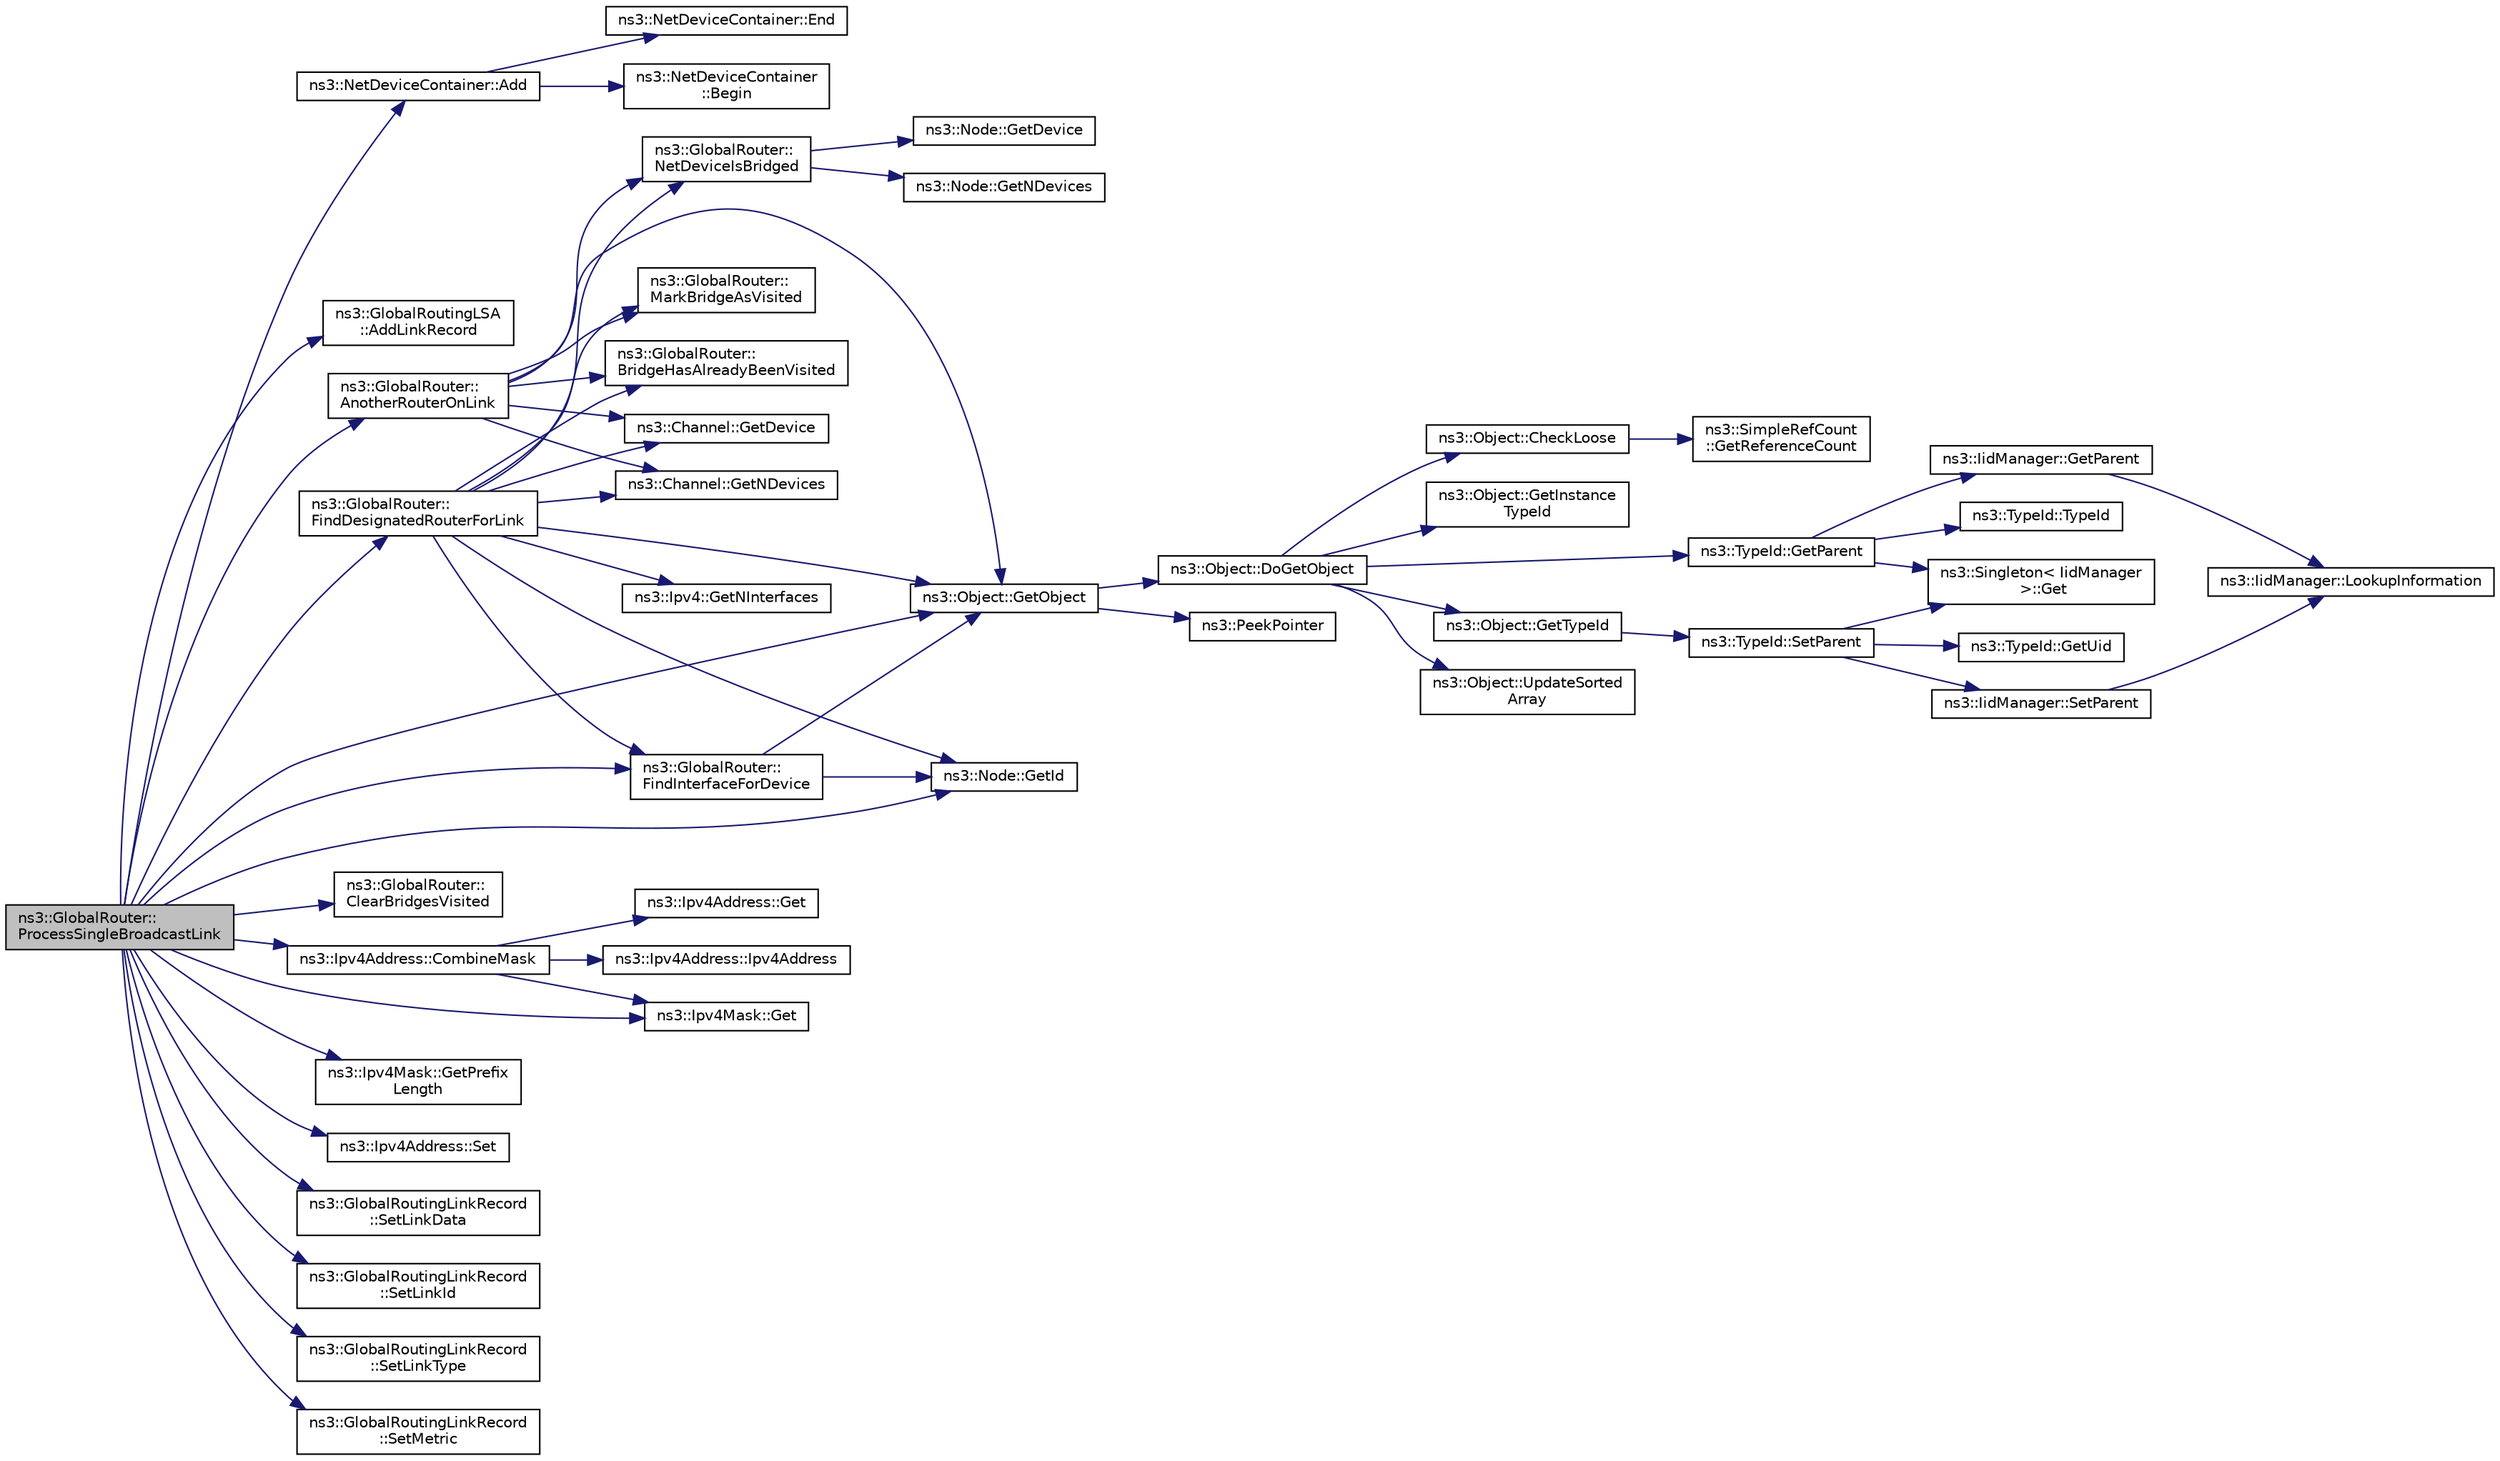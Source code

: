 digraph "ns3::GlobalRouter::ProcessSingleBroadcastLink"
{
 // LATEX_PDF_SIZE
  edge [fontname="Helvetica",fontsize="10",labelfontname="Helvetica",labelfontsize="10"];
  node [fontname="Helvetica",fontsize="10",shape=record];
  rankdir="LR";
  Node1 [label="ns3::GlobalRouter::\lProcessSingleBroadcastLink",height=0.2,width=0.4,color="black", fillcolor="grey75", style="filled", fontcolor="black",tooltip="Process a single broadcast link."];
  Node1 -> Node2 [color="midnightblue",fontsize="10",style="solid",fontname="Helvetica"];
  Node2 [label="ns3::NetDeviceContainer::Add",height=0.2,width=0.4,color="black", fillcolor="white", style="filled",URL="$classns3_1_1_net_device_container.html#a7ca8bc1d7ec00fd4fcc63869987fbda5",tooltip="Append the contents of another NetDeviceContainer to the end of this container."];
  Node2 -> Node3 [color="midnightblue",fontsize="10",style="solid",fontname="Helvetica"];
  Node3 [label="ns3::NetDeviceContainer\l::Begin",height=0.2,width=0.4,color="black", fillcolor="white", style="filled",URL="$classns3_1_1_net_device_container.html#a4ddc336af319061f5b61c515f0453242",tooltip="Get an iterator which refers to the first NetDevice in the container."];
  Node2 -> Node4 [color="midnightblue",fontsize="10",style="solid",fontname="Helvetica"];
  Node4 [label="ns3::NetDeviceContainer::End",height=0.2,width=0.4,color="black", fillcolor="white", style="filled",URL="$classns3_1_1_net_device_container.html#a436d9df206570861f96c3f278eaccb92",tooltip="Get an iterator which indicates past-the-last NetDevice in the container."];
  Node1 -> Node5 [color="midnightblue",fontsize="10",style="solid",fontname="Helvetica"];
  Node5 [label="ns3::GlobalRoutingLSA\l::AddLinkRecord",height=0.2,width=0.4,color="black", fillcolor="white", style="filled",URL="$classns3_1_1_global_routing_l_s_a.html#a2b2bdf9b121a61fe793c88ab216f4fb9",tooltip="Add a given Global Routing Link Record to the LSA."];
  Node1 -> Node6 [color="midnightblue",fontsize="10",style="solid",fontname="Helvetica"];
  Node6 [label="ns3::GlobalRouter::\lAnotherRouterOnLink",height=0.2,width=0.4,color="black", fillcolor="white", style="filled",URL="$classns3_1_1_global_router.html#aaca30a12cd905fdb6b02ac956bf32294",tooltip="Checks for the presence of another router on the NetDevice."];
  Node6 -> Node7 [color="midnightblue",fontsize="10",style="solid",fontname="Helvetica"];
  Node7 [label="ns3::GlobalRouter::\lBridgeHasAlreadyBeenVisited",height=0.2,width=0.4,color="black", fillcolor="white", style="filled",URL="$classns3_1_1_global_router.html#a2ba85ec4a07c754cace8bc56a6580f56",tooltip="When recursively checking for devices on the link, check whether a given device has already been visi..."];
  Node6 -> Node8 [color="midnightblue",fontsize="10",style="solid",fontname="Helvetica"];
  Node8 [label="ns3::Channel::GetDevice",height=0.2,width=0.4,color="black", fillcolor="white", style="filled",URL="$classns3_1_1_channel.html#a1c11f8a51a59efa10a7afe5d5a558718",tooltip=" "];
  Node6 -> Node9 [color="midnightblue",fontsize="10",style="solid",fontname="Helvetica"];
  Node9 [label="ns3::Channel::GetNDevices",height=0.2,width=0.4,color="black", fillcolor="white", style="filled",URL="$classns3_1_1_channel.html#a5ca1ca794a20b5c13fa9029cd515d84f",tooltip=" "];
  Node6 -> Node10 [color="midnightblue",fontsize="10",style="solid",fontname="Helvetica"];
  Node10 [label="ns3::Object::GetObject",height=0.2,width=0.4,color="black", fillcolor="white", style="filled",URL="$classns3_1_1_object.html#ad21f5401ff705cd29c37f931ea3afc18",tooltip="Get a pointer to the requested aggregated Object."];
  Node10 -> Node11 [color="midnightblue",fontsize="10",style="solid",fontname="Helvetica"];
  Node11 [label="ns3::Object::DoGetObject",height=0.2,width=0.4,color="black", fillcolor="white", style="filled",URL="$classns3_1_1_object.html#a7c009975f7c0994cb47a69f713745e0a",tooltip="Find an Object of TypeId tid in the aggregates of this Object."];
  Node11 -> Node12 [color="midnightblue",fontsize="10",style="solid",fontname="Helvetica"];
  Node12 [label="ns3::Object::CheckLoose",height=0.2,width=0.4,color="black", fillcolor="white", style="filled",URL="$classns3_1_1_object.html#a33b1d1c52665f27a2fd4857aef5618f2",tooltip="Check if any aggregated Objects have non-zero reference counts."];
  Node12 -> Node13 [color="midnightblue",fontsize="10",style="solid",fontname="Helvetica"];
  Node13 [label="ns3::SimpleRefCount\l::GetReferenceCount",height=0.2,width=0.4,color="black", fillcolor="white", style="filled",URL="$classns3_1_1_simple_ref_count.html#a9cb85ae452ce0e1c74f11b3e4d357171",tooltip="Get the reference count of the object."];
  Node11 -> Node14 [color="midnightblue",fontsize="10",style="solid",fontname="Helvetica"];
  Node14 [label="ns3::Object::GetInstance\lTypeId",height=0.2,width=0.4,color="black", fillcolor="white", style="filled",URL="$classns3_1_1_object.html#a9a0bc0211cfab9842e1046b5c5810e5a",tooltip="Get the most derived TypeId for this Object."];
  Node11 -> Node15 [color="midnightblue",fontsize="10",style="solid",fontname="Helvetica"];
  Node15 [label="ns3::TypeId::GetParent",height=0.2,width=0.4,color="black", fillcolor="white", style="filled",URL="$classns3_1_1_type_id.html#ab84f81aee52154af39a8668b59c89d63",tooltip="Get the parent of this TypeId."];
  Node15 -> Node16 [color="midnightblue",fontsize="10",style="solid",fontname="Helvetica"];
  Node16 [label="ns3::TypeId::TypeId",height=0.2,width=0.4,color="black", fillcolor="white", style="filled",URL="$classns3_1_1_type_id.html#ab76e26690f1af4f1cffa6a72245e8928",tooltip="Default constructor."];
  Node15 -> Node17 [color="midnightblue",fontsize="10",style="solid",fontname="Helvetica"];
  Node17 [label="ns3::Singleton\< IidManager\l \>::Get",height=0.2,width=0.4,color="black", fillcolor="white", style="filled",URL="$classns3_1_1_singleton.html#a80a2cd3c25a27ea72add7a9f7a141ffa",tooltip="Get a pointer to the singleton instance."];
  Node15 -> Node18 [color="midnightblue",fontsize="10",style="solid",fontname="Helvetica"];
  Node18 [label="ns3::IidManager::GetParent",height=0.2,width=0.4,color="black", fillcolor="white", style="filled",URL="$classns3_1_1_iid_manager.html#a26a0cf5d08e0e9d8ad1128b77599b1f5",tooltip="Get the parent of a type id."];
  Node18 -> Node19 [color="midnightblue",fontsize="10",style="solid",fontname="Helvetica"];
  Node19 [label="ns3::IidManager::LookupInformation",height=0.2,width=0.4,color="black", fillcolor="white", style="filled",URL="$classns3_1_1_iid_manager.html#a84af06b798b21fa700469a3ac5f65f3f",tooltip="Retrieve the information record for a type."];
  Node11 -> Node20 [color="midnightblue",fontsize="10",style="solid",fontname="Helvetica"];
  Node20 [label="ns3::Object::GetTypeId",height=0.2,width=0.4,color="black", fillcolor="white", style="filled",URL="$classns3_1_1_object.html#a1d040243983ab74ec923bde26d7cb7e7",tooltip="Register this type."];
  Node20 -> Node21 [color="midnightblue",fontsize="10",style="solid",fontname="Helvetica"];
  Node21 [label="ns3::TypeId::SetParent",height=0.2,width=0.4,color="black", fillcolor="white", style="filled",URL="$classns3_1_1_type_id.html#abaaca67ab7d2471067e7c275df0f7309",tooltip="Set the parent TypeId."];
  Node21 -> Node17 [color="midnightblue",fontsize="10",style="solid",fontname="Helvetica"];
  Node21 -> Node22 [color="midnightblue",fontsize="10",style="solid",fontname="Helvetica"];
  Node22 [label="ns3::TypeId::GetUid",height=0.2,width=0.4,color="black", fillcolor="white", style="filled",URL="$classns3_1_1_type_id.html#a429535085325d6f926724771446d9047",tooltip="Get the internal id of this TypeId."];
  Node21 -> Node23 [color="midnightblue",fontsize="10",style="solid",fontname="Helvetica"];
  Node23 [label="ns3::IidManager::SetParent",height=0.2,width=0.4,color="black", fillcolor="white", style="filled",URL="$classns3_1_1_iid_manager.html#a4042931260554c907699367b6811426f",tooltip="Set the parent of a type id."];
  Node23 -> Node19 [color="midnightblue",fontsize="10",style="solid",fontname="Helvetica"];
  Node11 -> Node24 [color="midnightblue",fontsize="10",style="solid",fontname="Helvetica"];
  Node24 [label="ns3::Object::UpdateSorted\lArray",height=0.2,width=0.4,color="black", fillcolor="white", style="filled",URL="$classns3_1_1_object.html#ade62655b9680ca5ebf5af7e0fda7a21f",tooltip="Keep the list of aggregates in most-recently-used order."];
  Node10 -> Node25 [color="midnightblue",fontsize="10",style="solid",fontname="Helvetica"];
  Node25 [label="ns3::PeekPointer",height=0.2,width=0.4,color="black", fillcolor="white", style="filled",URL="$namespacens3.html#af2a7557fe9afdd98d8f6f8f6e412cf5a",tooltip=" "];
  Node6 -> Node26 [color="midnightblue",fontsize="10",style="solid",fontname="Helvetica"];
  Node26 [label="ns3::GlobalRouter::\lMarkBridgeAsVisited",height=0.2,width=0.4,color="black", fillcolor="white", style="filled",URL="$classns3_1_1_global_router.html#a079dc190b22cb5bec988acfaccecf406",tooltip="When recursively checking for devices on the link, mark a given device as having been visited."];
  Node6 -> Node27 [color="midnightblue",fontsize="10",style="solid",fontname="Helvetica"];
  Node27 [label="ns3::GlobalRouter::\lNetDeviceIsBridged",height=0.2,width=0.4,color="black", fillcolor="white", style="filled",URL="$classns3_1_1_global_router.html#a46440e967c036dd0e2c77c30e068c1b7",tooltip="Decide whether or not a given net device is being bridged by a BridgeNetDevice."];
  Node27 -> Node28 [color="midnightblue",fontsize="10",style="solid",fontname="Helvetica"];
  Node28 [label="ns3::Node::GetDevice",height=0.2,width=0.4,color="black", fillcolor="white", style="filled",URL="$classns3_1_1_node.html#ad5e10d46d12a255573c53d5db0fc043b",tooltip="Retrieve the index-th NetDevice associated to this node."];
  Node27 -> Node29 [color="midnightblue",fontsize="10",style="solid",fontname="Helvetica"];
  Node29 [label="ns3::Node::GetNDevices",height=0.2,width=0.4,color="black", fillcolor="white", style="filled",URL="$classns3_1_1_node.html#ab160c405a94d258f6fc5e4e3fd33cecd",tooltip=" "];
  Node1 -> Node30 [color="midnightblue",fontsize="10",style="solid",fontname="Helvetica"];
  Node30 [label="ns3::GlobalRouter::\lClearBridgesVisited",height=0.2,width=0.4,color="black", fillcolor="white", style="filled",URL="$classns3_1_1_global_router.html#a4adbeb809b680771d18e43c89a12bad8",tooltip="Clear the list of bridges visited on the link."];
  Node1 -> Node31 [color="midnightblue",fontsize="10",style="solid",fontname="Helvetica"];
  Node31 [label="ns3::Ipv4Address::CombineMask",height=0.2,width=0.4,color="black", fillcolor="white", style="filled",URL="$classns3_1_1_ipv4_address.html#adfdc8899f368a102d7286f7110866d57",tooltip="Combine this address with a network mask."];
  Node31 -> Node32 [color="midnightblue",fontsize="10",style="solid",fontname="Helvetica"];
  Node32 [label="ns3::Ipv4Address::Ipv4Address",height=0.2,width=0.4,color="black", fillcolor="white", style="filled",URL="$classns3_1_1_ipv4_address.html#aaabb51dd481f4b6908afd72affc49b20",tooltip=" "];
  Node31 -> Node33 [color="midnightblue",fontsize="10",style="solid",fontname="Helvetica"];
  Node33 [label="ns3::Ipv4Address::Get",height=0.2,width=0.4,color="black", fillcolor="white", style="filled",URL="$classns3_1_1_ipv4_address.html#a154da9b1ff6eb451dc4840613fe43e73",tooltip="Get the host-order 32-bit IP address."];
  Node31 -> Node34 [color="midnightblue",fontsize="10",style="solid",fontname="Helvetica"];
  Node34 [label="ns3::Ipv4Mask::Get",height=0.2,width=0.4,color="black", fillcolor="white", style="filled",URL="$classns3_1_1_ipv4_mask.html#af0e131a08c4b0c983e92568fd4b23712",tooltip="Get the host-order 32-bit IP mask."];
  Node1 -> Node35 [color="midnightblue",fontsize="10",style="solid",fontname="Helvetica"];
  Node35 [label="ns3::GlobalRouter::\lFindDesignatedRouterForLink",height=0.2,width=0.4,color="black", fillcolor="white", style="filled",URL="$classns3_1_1_global_router.html#a03599f842ce89bfc81fb61319cf08a88",tooltip="Finds a designated router."];
  Node35 -> Node7 [color="midnightblue",fontsize="10",style="solid",fontname="Helvetica"];
  Node35 -> Node36 [color="midnightblue",fontsize="10",style="solid",fontname="Helvetica"];
  Node36 [label="ns3::GlobalRouter::\lFindInterfaceForDevice",height=0.2,width=0.4,color="black", fillcolor="white", style="filled",URL="$classns3_1_1_global_router.html#aaa5c7fc2847ab205c8b3ce2522b90670",tooltip="Given a node and a net device, find an IPV4 interface index that corresponds to that net device."];
  Node36 -> Node37 [color="midnightblue",fontsize="10",style="solid",fontname="Helvetica"];
  Node37 [label="ns3::Node::GetId",height=0.2,width=0.4,color="black", fillcolor="white", style="filled",URL="$classns3_1_1_node.html#a2ed8663077afcb8db519296b0ada6355",tooltip=" "];
  Node36 -> Node10 [color="midnightblue",fontsize="10",style="solid",fontname="Helvetica"];
  Node35 -> Node8 [color="midnightblue",fontsize="10",style="solid",fontname="Helvetica"];
  Node35 -> Node37 [color="midnightblue",fontsize="10",style="solid",fontname="Helvetica"];
  Node35 -> Node9 [color="midnightblue",fontsize="10",style="solid",fontname="Helvetica"];
  Node35 -> Node38 [color="midnightblue",fontsize="10",style="solid",fontname="Helvetica"];
  Node38 [label="ns3::Ipv4::GetNInterfaces",height=0.2,width=0.4,color="black", fillcolor="white", style="filled",URL="$classns3_1_1_ipv4.html#ae761207b8bb5414a47e9d5954ca1f1ed",tooltip=" "];
  Node35 -> Node10 [color="midnightblue",fontsize="10",style="solid",fontname="Helvetica"];
  Node35 -> Node26 [color="midnightblue",fontsize="10",style="solid",fontname="Helvetica"];
  Node35 -> Node27 [color="midnightblue",fontsize="10",style="solid",fontname="Helvetica"];
  Node1 -> Node36 [color="midnightblue",fontsize="10",style="solid",fontname="Helvetica"];
  Node1 -> Node34 [color="midnightblue",fontsize="10",style="solid",fontname="Helvetica"];
  Node1 -> Node37 [color="midnightblue",fontsize="10",style="solid",fontname="Helvetica"];
  Node1 -> Node10 [color="midnightblue",fontsize="10",style="solid",fontname="Helvetica"];
  Node1 -> Node39 [color="midnightblue",fontsize="10",style="solid",fontname="Helvetica"];
  Node39 [label="ns3::Ipv4Mask::GetPrefix\lLength",height=0.2,width=0.4,color="black", fillcolor="white", style="filled",URL="$classns3_1_1_ipv4_mask.html#a73e175df462896029e39a59fd0b784f0",tooltip=" "];
  Node1 -> Node40 [color="midnightblue",fontsize="10",style="solid",fontname="Helvetica"];
  Node40 [label="ns3::Ipv4Address::Set",height=0.2,width=0.4,color="black", fillcolor="white", style="filled",URL="$classns3_1_1_ipv4_address.html#a7204982c2906b7df3f73739ca472dacb",tooltip="input address is in host order."];
  Node1 -> Node41 [color="midnightblue",fontsize="10",style="solid",fontname="Helvetica"];
  Node41 [label="ns3::GlobalRoutingLinkRecord\l::SetLinkData",height=0.2,width=0.4,color="black", fillcolor="white", style="filled",URL="$classns3_1_1_global_routing_link_record.html#a8d5328f737fc9b8a744a5cd2d0cc6434",tooltip="Set the Link Data field of the Global Routing Link Record."];
  Node1 -> Node42 [color="midnightblue",fontsize="10",style="solid",fontname="Helvetica"];
  Node42 [label="ns3::GlobalRoutingLinkRecord\l::SetLinkId",height=0.2,width=0.4,color="black", fillcolor="white", style="filled",URL="$classns3_1_1_global_routing_link_record.html#a479e71adaa550c4d9d2e100edb642651",tooltip="Set the Link ID field of the Global Routing Link Record."];
  Node1 -> Node43 [color="midnightblue",fontsize="10",style="solid",fontname="Helvetica"];
  Node43 [label="ns3::GlobalRoutingLinkRecord\l::SetLinkType",height=0.2,width=0.4,color="black", fillcolor="white", style="filled",URL="$classns3_1_1_global_routing_link_record.html#af848628baf0e27699d057d06114a01f6",tooltip="Set the Link Type field of the Global Routing Link Record."];
  Node1 -> Node44 [color="midnightblue",fontsize="10",style="solid",fontname="Helvetica"];
  Node44 [label="ns3::GlobalRoutingLinkRecord\l::SetMetric",height=0.2,width=0.4,color="black", fillcolor="white", style="filled",URL="$classns3_1_1_global_routing_link_record.html#a336b65b7fee309ef50ccfd962d4c04e8",tooltip="Set the Metric Data field of the Global Routing Link Record."];
}
